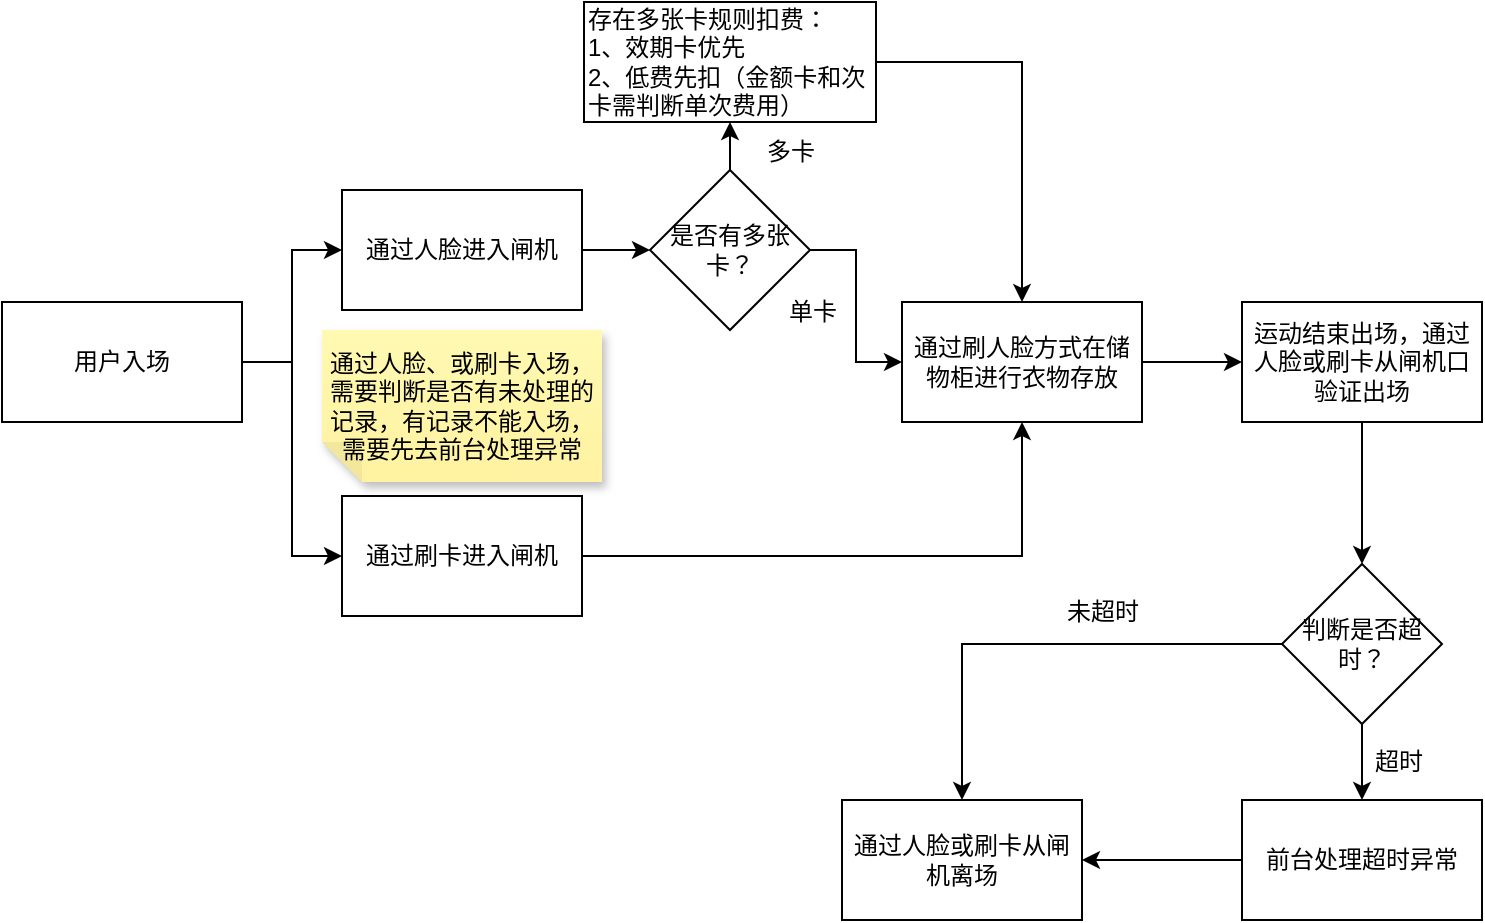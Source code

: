<mxfile version="21.0.6" type="github">
  <diagram name="第 1 页" id="erZQTDn6VcYdo4mGwzRN">
    <mxGraphModel dx="1434" dy="756" grid="1" gridSize="10" guides="1" tooltips="1" connect="1" arrows="1" fold="1" page="1" pageScale="1" pageWidth="827" pageHeight="1169" math="0" shadow="0">
      <root>
        <mxCell id="0" />
        <mxCell id="1" parent="0" />
        <mxCell id="FLiarTVgA3Pk3n0SoIfW-3" value="" style="edgeStyle=orthogonalEdgeStyle;rounded=0;orthogonalLoop=1;jettySize=auto;html=1;entryX=0;entryY=0.5;entryDx=0;entryDy=0;" edge="1" parent="1" source="FLiarTVgA3Pk3n0SoIfW-1" target="FLiarTVgA3Pk3n0SoIfW-2">
          <mxGeometry relative="1" as="geometry" />
        </mxCell>
        <mxCell id="FLiarTVgA3Pk3n0SoIfW-8" value="" style="edgeStyle=orthogonalEdgeStyle;rounded=0;orthogonalLoop=1;jettySize=auto;html=1;entryX=0;entryY=0.5;entryDx=0;entryDy=0;" edge="1" parent="1" source="FLiarTVgA3Pk3n0SoIfW-1" target="FLiarTVgA3Pk3n0SoIfW-7">
          <mxGeometry relative="1" as="geometry" />
        </mxCell>
        <mxCell id="FLiarTVgA3Pk3n0SoIfW-1" value="用户入场" style="rounded=0;whiteSpace=wrap;html=1;" vertex="1" parent="1">
          <mxGeometry x="20" y="310" width="120" height="60" as="geometry" />
        </mxCell>
        <mxCell id="FLiarTVgA3Pk3n0SoIfW-5" value="" style="edgeStyle=orthogonalEdgeStyle;rounded=0;orthogonalLoop=1;jettySize=auto;html=1;entryX=0.5;entryY=1;entryDx=0;entryDy=0;" edge="1" parent="1" source="FLiarTVgA3Pk3n0SoIfW-2" target="FLiarTVgA3Pk3n0SoIfW-4">
          <mxGeometry relative="1" as="geometry" />
        </mxCell>
        <mxCell id="FLiarTVgA3Pk3n0SoIfW-2" value="通过刷卡进入闸机" style="whiteSpace=wrap;html=1;rounded=0;" vertex="1" parent="1">
          <mxGeometry x="190" y="407" width="120" height="60" as="geometry" />
        </mxCell>
        <mxCell id="FLiarTVgA3Pk3n0SoIfW-19" value="" style="edgeStyle=orthogonalEdgeStyle;rounded=0;orthogonalLoop=1;jettySize=auto;html=1;" edge="1" parent="1" source="FLiarTVgA3Pk3n0SoIfW-4" target="FLiarTVgA3Pk3n0SoIfW-18">
          <mxGeometry relative="1" as="geometry" />
        </mxCell>
        <mxCell id="FLiarTVgA3Pk3n0SoIfW-4" value="通过刷人脸方式在储物柜进行衣物存放" style="whiteSpace=wrap;html=1;rounded=0;" vertex="1" parent="1">
          <mxGeometry x="470" y="310" width="120" height="60" as="geometry" />
        </mxCell>
        <mxCell id="FLiarTVgA3Pk3n0SoIfW-10" value="" style="edgeStyle=orthogonalEdgeStyle;rounded=0;orthogonalLoop=1;jettySize=auto;html=1;" edge="1" parent="1" source="FLiarTVgA3Pk3n0SoIfW-7" target="FLiarTVgA3Pk3n0SoIfW-9">
          <mxGeometry relative="1" as="geometry" />
        </mxCell>
        <mxCell id="FLiarTVgA3Pk3n0SoIfW-7" value="通过人脸进入闸机" style="whiteSpace=wrap;html=1;rounded=0;" vertex="1" parent="1">
          <mxGeometry x="190" y="254" width="120" height="60" as="geometry" />
        </mxCell>
        <mxCell id="FLiarTVgA3Pk3n0SoIfW-12" value="" style="edgeStyle=orthogonalEdgeStyle;rounded=0;orthogonalLoop=1;jettySize=auto;html=1;" edge="1" parent="1" source="FLiarTVgA3Pk3n0SoIfW-9" target="FLiarTVgA3Pk3n0SoIfW-11">
          <mxGeometry relative="1" as="geometry" />
        </mxCell>
        <mxCell id="FLiarTVgA3Pk3n0SoIfW-14" value="" style="edgeStyle=orthogonalEdgeStyle;rounded=0;orthogonalLoop=1;jettySize=auto;html=1;entryX=0;entryY=0.5;entryDx=0;entryDy=0;" edge="1" parent="1" source="FLiarTVgA3Pk3n0SoIfW-9" target="FLiarTVgA3Pk3n0SoIfW-4">
          <mxGeometry relative="1" as="geometry">
            <mxPoint x="484" y="230" as="targetPoint" />
          </mxGeometry>
        </mxCell>
        <mxCell id="FLiarTVgA3Pk3n0SoIfW-9" value="是否有多张卡？" style="rhombus;whiteSpace=wrap;html=1;rounded=0;" vertex="1" parent="1">
          <mxGeometry x="344" y="244" width="80" height="80" as="geometry" />
        </mxCell>
        <mxCell id="FLiarTVgA3Pk3n0SoIfW-17" style="edgeStyle=orthogonalEdgeStyle;rounded=0;orthogonalLoop=1;jettySize=auto;html=1;exitX=1;exitY=0.5;exitDx=0;exitDy=0;entryX=0.5;entryY=0;entryDx=0;entryDy=0;" edge="1" parent="1" source="FLiarTVgA3Pk3n0SoIfW-11" target="FLiarTVgA3Pk3n0SoIfW-4">
          <mxGeometry relative="1" as="geometry" />
        </mxCell>
        <mxCell id="FLiarTVgA3Pk3n0SoIfW-11" value="存在多张卡规则扣费：&lt;br&gt;1、效期卡优先&lt;br&gt;2、低费先扣（金额卡和次卡需判断单次费用）" style="whiteSpace=wrap;html=1;rounded=0;align=left;" vertex="1" parent="1">
          <mxGeometry x="311" y="160" width="146" height="60" as="geometry" />
        </mxCell>
        <mxCell id="FLiarTVgA3Pk3n0SoIfW-15" value="单卡" style="text;html=1;align=center;verticalAlign=middle;resizable=0;points=[];autosize=1;strokeColor=none;fillColor=none;" vertex="1" parent="1">
          <mxGeometry x="400" y="300" width="50" height="30" as="geometry" />
        </mxCell>
        <mxCell id="FLiarTVgA3Pk3n0SoIfW-16" value="多卡" style="text;html=1;align=center;verticalAlign=middle;resizable=0;points=[];autosize=1;strokeColor=none;fillColor=none;" vertex="1" parent="1">
          <mxGeometry x="389" y="220" width="50" height="30" as="geometry" />
        </mxCell>
        <mxCell id="FLiarTVgA3Pk3n0SoIfW-21" value="" style="edgeStyle=orthogonalEdgeStyle;rounded=0;orthogonalLoop=1;jettySize=auto;html=1;" edge="1" parent="1" source="FLiarTVgA3Pk3n0SoIfW-18" target="FLiarTVgA3Pk3n0SoIfW-20">
          <mxGeometry relative="1" as="geometry" />
        </mxCell>
        <mxCell id="FLiarTVgA3Pk3n0SoIfW-18" value="运动结束出场，通过人脸或刷卡从闸机口验证出场" style="whiteSpace=wrap;html=1;rounded=0;" vertex="1" parent="1">
          <mxGeometry x="640" y="310" width="120" height="60" as="geometry" />
        </mxCell>
        <mxCell id="FLiarTVgA3Pk3n0SoIfW-23" value="" style="edgeStyle=orthogonalEdgeStyle;rounded=0;orthogonalLoop=1;jettySize=auto;html=1;" edge="1" parent="1" source="FLiarTVgA3Pk3n0SoIfW-20" target="FLiarTVgA3Pk3n0SoIfW-22">
          <mxGeometry relative="1" as="geometry" />
        </mxCell>
        <mxCell id="FLiarTVgA3Pk3n0SoIfW-27" style="edgeStyle=orthogonalEdgeStyle;rounded=0;orthogonalLoop=1;jettySize=auto;html=1;exitX=0;exitY=0.5;exitDx=0;exitDy=0;" edge="1" parent="1" source="FLiarTVgA3Pk3n0SoIfW-20" target="FLiarTVgA3Pk3n0SoIfW-25">
          <mxGeometry relative="1" as="geometry" />
        </mxCell>
        <mxCell id="FLiarTVgA3Pk3n0SoIfW-20" value="判断是否超时？" style="rhombus;whiteSpace=wrap;html=1;rounded=0;" vertex="1" parent="1">
          <mxGeometry x="660" y="441" width="80" height="80" as="geometry" />
        </mxCell>
        <mxCell id="FLiarTVgA3Pk3n0SoIfW-26" value="" style="edgeStyle=orthogonalEdgeStyle;rounded=0;orthogonalLoop=1;jettySize=auto;html=1;" edge="1" parent="1" source="FLiarTVgA3Pk3n0SoIfW-22" target="FLiarTVgA3Pk3n0SoIfW-25">
          <mxGeometry relative="1" as="geometry" />
        </mxCell>
        <mxCell id="FLiarTVgA3Pk3n0SoIfW-22" value="前台处理超时异常" style="whiteSpace=wrap;html=1;rounded=0;" vertex="1" parent="1">
          <mxGeometry x="640" y="559" width="120" height="60" as="geometry" />
        </mxCell>
        <mxCell id="FLiarTVgA3Pk3n0SoIfW-24" value="超时" style="text;html=1;align=center;verticalAlign=middle;resizable=0;points=[];autosize=1;strokeColor=none;fillColor=none;" vertex="1" parent="1">
          <mxGeometry x="693" y="525" width="50" height="30" as="geometry" />
        </mxCell>
        <mxCell id="FLiarTVgA3Pk3n0SoIfW-25" value="通过人脸或刷卡从闸机离场" style="whiteSpace=wrap;html=1;rounded=0;" vertex="1" parent="1">
          <mxGeometry x="440" y="559" width="120" height="60" as="geometry" />
        </mxCell>
        <mxCell id="FLiarTVgA3Pk3n0SoIfW-28" value="未超时" style="text;html=1;align=center;verticalAlign=middle;resizable=0;points=[];autosize=1;strokeColor=none;fillColor=none;" vertex="1" parent="1">
          <mxGeometry x="540" y="450" width="60" height="30" as="geometry" />
        </mxCell>
        <mxCell id="FLiarTVgA3Pk3n0SoIfW-30" value="通过人脸、或刷卡入场，需要判断是否有未处理的记录，有记录不能入场，需要先去前台处理异常" style="shape=note;whiteSpace=wrap;html=1;backgroundOutline=1;fontColor=#000000;darkOpacity=0.05;fillColor=#FFF9B2;strokeColor=none;fillStyle=solid;direction=west;gradientDirection=north;gradientColor=#FFF2A1;shadow=1;size=20;pointerEvents=1;" vertex="1" parent="1">
          <mxGeometry x="180" y="324" width="140" height="76" as="geometry" />
        </mxCell>
      </root>
    </mxGraphModel>
  </diagram>
</mxfile>
